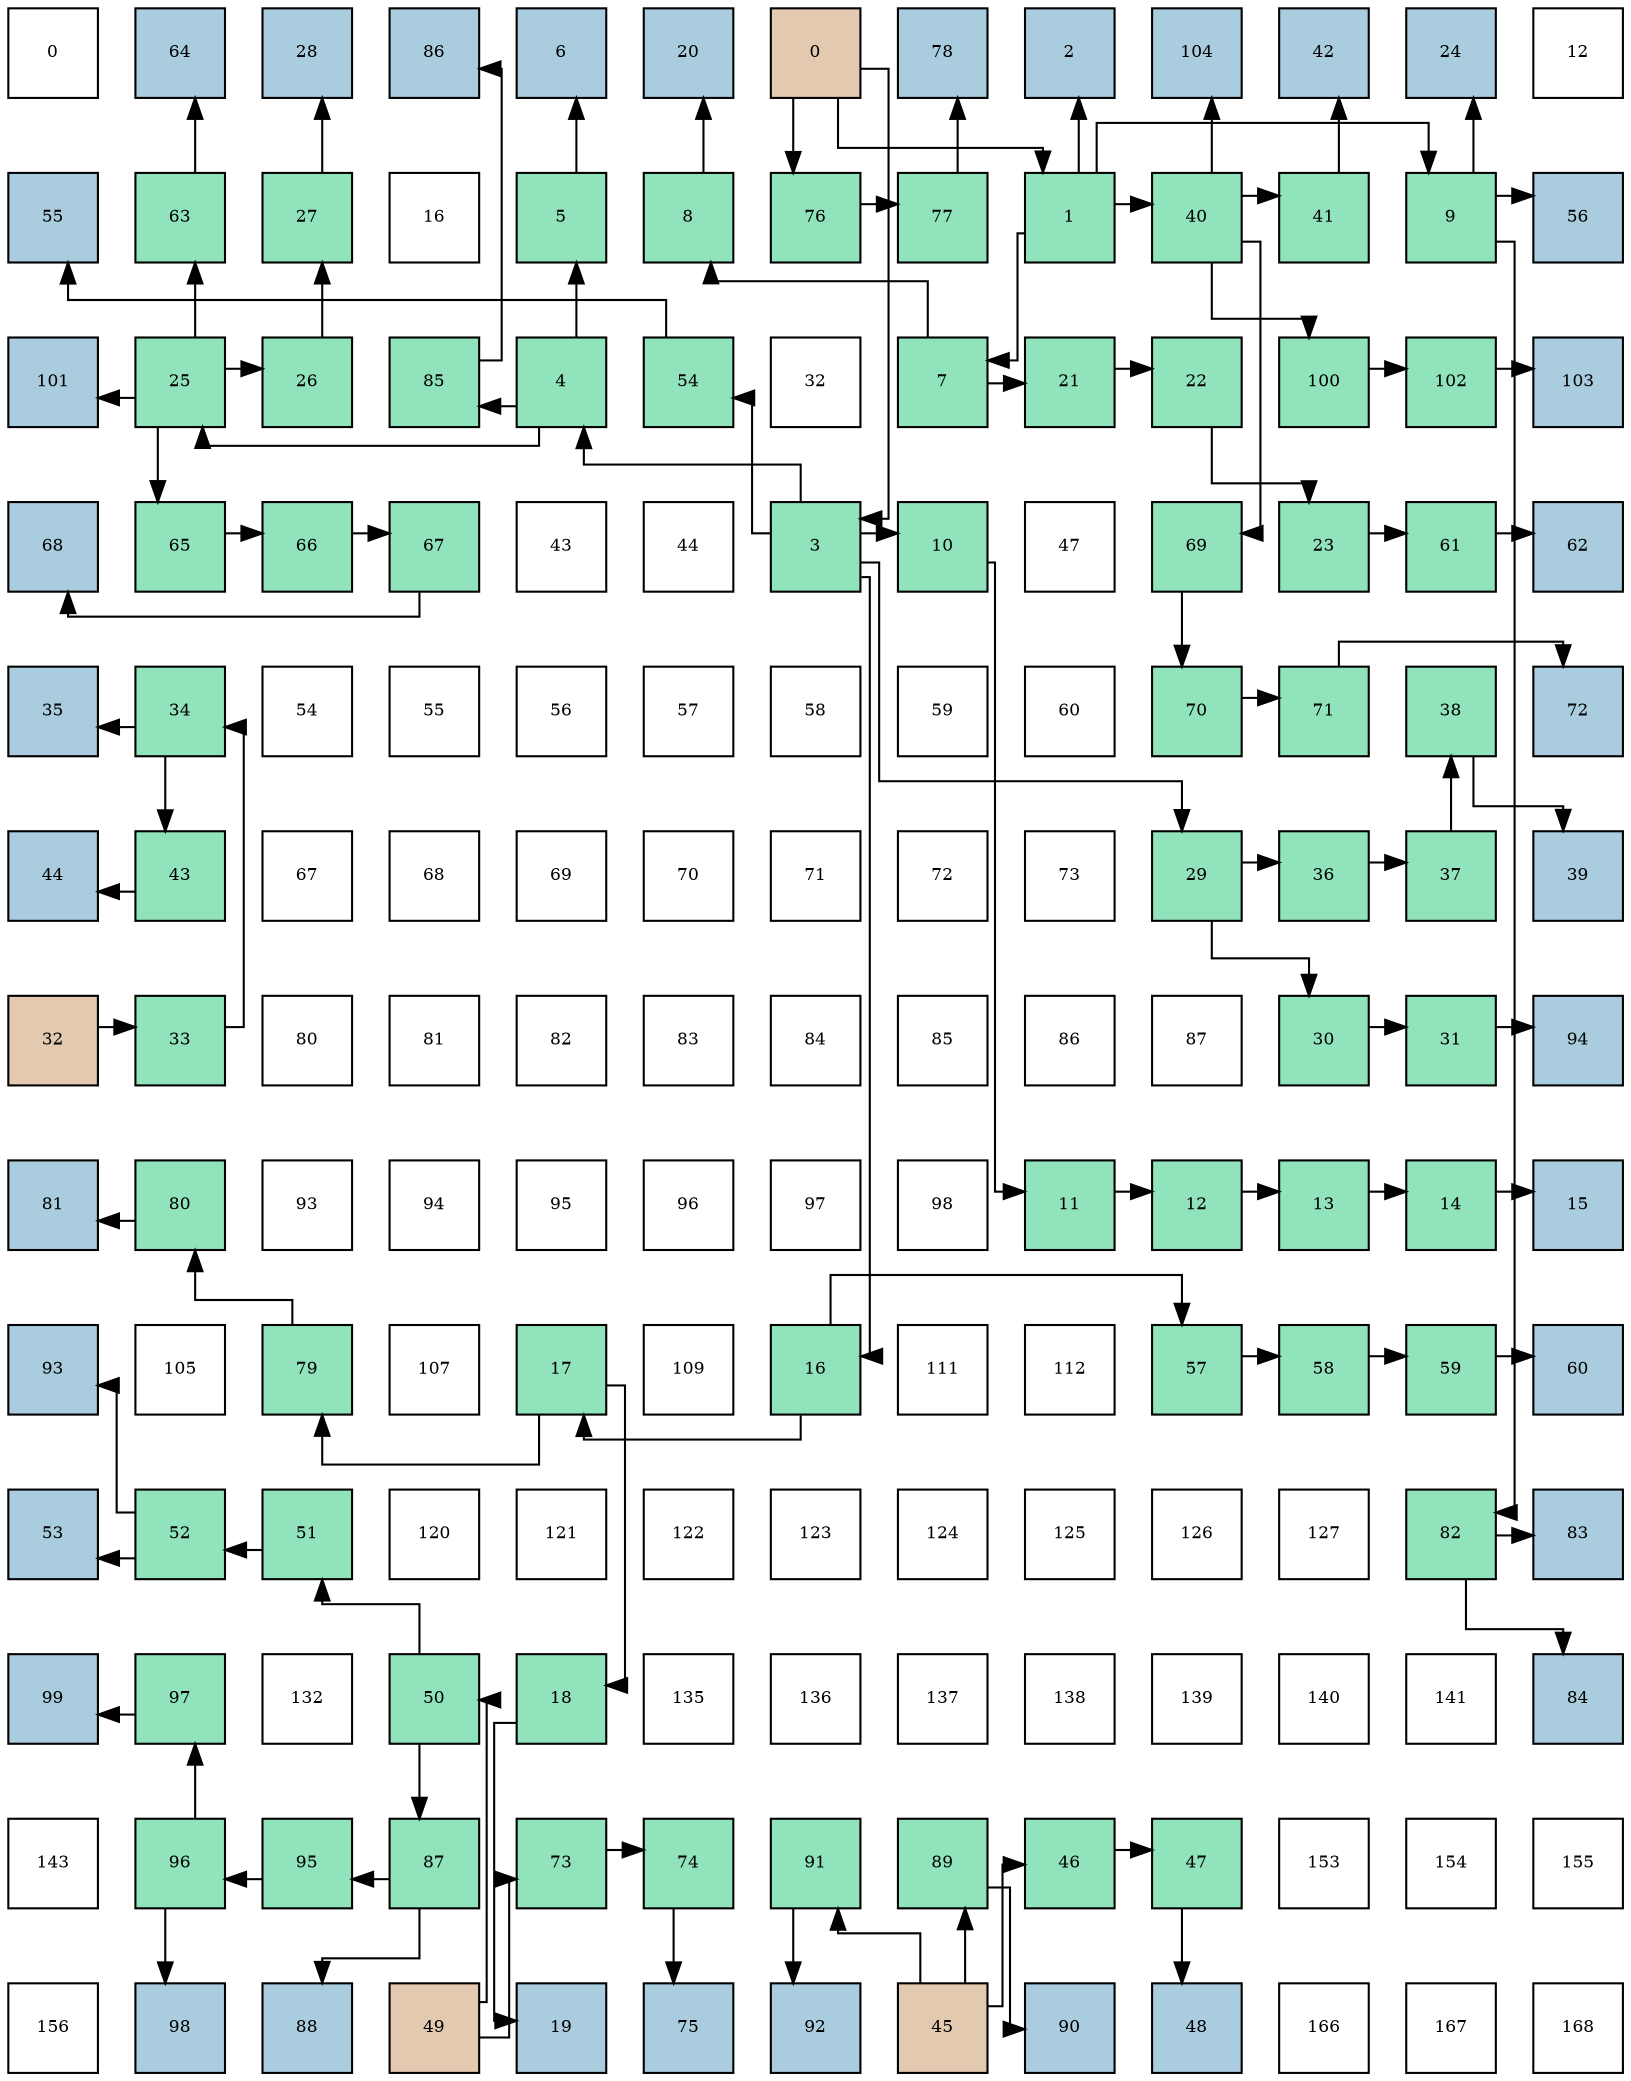digraph layout{
 rankdir=TB;
 splines=ortho;
 node [style=filled shape=square fixedsize=true width=0.6];
0[label="0", fontsize=8, fillcolor="#ffffff"];
1[label="64", fontsize=8, fillcolor="#a9ccde"];
2[label="28", fontsize=8, fillcolor="#a9ccde"];
3[label="86", fontsize=8, fillcolor="#a9ccde"];
4[label="6", fontsize=8, fillcolor="#a9ccde"];
5[label="20", fontsize=8, fillcolor="#a9ccde"];
6[label="0", fontsize=8, fillcolor="#e3c9af"];
7[label="78", fontsize=8, fillcolor="#a9ccde"];
8[label="2", fontsize=8, fillcolor="#a9ccde"];
9[label="104", fontsize=8, fillcolor="#a9ccde"];
10[label="42", fontsize=8, fillcolor="#a9ccde"];
11[label="24", fontsize=8, fillcolor="#a9ccde"];
12[label="12", fontsize=8, fillcolor="#ffffff"];
13[label="55", fontsize=8, fillcolor="#a9ccde"];
14[label="63", fontsize=8, fillcolor="#91e3bb"];
15[label="27", fontsize=8, fillcolor="#91e3bb"];
16[label="16", fontsize=8, fillcolor="#ffffff"];
17[label="5", fontsize=8, fillcolor="#91e3bb"];
18[label="8", fontsize=8, fillcolor="#91e3bb"];
19[label="76", fontsize=8, fillcolor="#91e3bb"];
20[label="77", fontsize=8, fillcolor="#91e3bb"];
21[label="1", fontsize=8, fillcolor="#91e3bb"];
22[label="40", fontsize=8, fillcolor="#91e3bb"];
23[label="41", fontsize=8, fillcolor="#91e3bb"];
24[label="9", fontsize=8, fillcolor="#91e3bb"];
25[label="56", fontsize=8, fillcolor="#a9ccde"];
26[label="101", fontsize=8, fillcolor="#a9ccde"];
27[label="25", fontsize=8, fillcolor="#91e3bb"];
28[label="26", fontsize=8, fillcolor="#91e3bb"];
29[label="85", fontsize=8, fillcolor="#91e3bb"];
30[label="4", fontsize=8, fillcolor="#91e3bb"];
31[label="54", fontsize=8, fillcolor="#91e3bb"];
32[label="32", fontsize=8, fillcolor="#ffffff"];
33[label="7", fontsize=8, fillcolor="#91e3bb"];
34[label="21", fontsize=8, fillcolor="#91e3bb"];
35[label="22", fontsize=8, fillcolor="#91e3bb"];
36[label="100", fontsize=8, fillcolor="#91e3bb"];
37[label="102", fontsize=8, fillcolor="#91e3bb"];
38[label="103", fontsize=8, fillcolor="#a9ccde"];
39[label="68", fontsize=8, fillcolor="#a9ccde"];
40[label="65", fontsize=8, fillcolor="#91e3bb"];
41[label="66", fontsize=8, fillcolor="#91e3bb"];
42[label="67", fontsize=8, fillcolor="#91e3bb"];
43[label="43", fontsize=8, fillcolor="#ffffff"];
44[label="44", fontsize=8, fillcolor="#ffffff"];
45[label="3", fontsize=8, fillcolor="#91e3bb"];
46[label="10", fontsize=8, fillcolor="#91e3bb"];
47[label="47", fontsize=8, fillcolor="#ffffff"];
48[label="69", fontsize=8, fillcolor="#91e3bb"];
49[label="23", fontsize=8, fillcolor="#91e3bb"];
50[label="61", fontsize=8, fillcolor="#91e3bb"];
51[label="62", fontsize=8, fillcolor="#a9ccde"];
52[label="35", fontsize=8, fillcolor="#a9ccde"];
53[label="34", fontsize=8, fillcolor="#91e3bb"];
54[label="54", fontsize=8, fillcolor="#ffffff"];
55[label="55", fontsize=8, fillcolor="#ffffff"];
56[label="56", fontsize=8, fillcolor="#ffffff"];
57[label="57", fontsize=8, fillcolor="#ffffff"];
58[label="58", fontsize=8, fillcolor="#ffffff"];
59[label="59", fontsize=8, fillcolor="#ffffff"];
60[label="60", fontsize=8, fillcolor="#ffffff"];
61[label="70", fontsize=8, fillcolor="#91e3bb"];
62[label="71", fontsize=8, fillcolor="#91e3bb"];
63[label="38", fontsize=8, fillcolor="#91e3bb"];
64[label="72", fontsize=8, fillcolor="#a9ccde"];
65[label="44", fontsize=8, fillcolor="#a9ccde"];
66[label="43", fontsize=8, fillcolor="#91e3bb"];
67[label="67", fontsize=8, fillcolor="#ffffff"];
68[label="68", fontsize=8, fillcolor="#ffffff"];
69[label="69", fontsize=8, fillcolor="#ffffff"];
70[label="70", fontsize=8, fillcolor="#ffffff"];
71[label="71", fontsize=8, fillcolor="#ffffff"];
72[label="72", fontsize=8, fillcolor="#ffffff"];
73[label="73", fontsize=8, fillcolor="#ffffff"];
74[label="29", fontsize=8, fillcolor="#91e3bb"];
75[label="36", fontsize=8, fillcolor="#91e3bb"];
76[label="37", fontsize=8, fillcolor="#91e3bb"];
77[label="39", fontsize=8, fillcolor="#a9ccde"];
78[label="32", fontsize=8, fillcolor="#e3c9af"];
79[label="33", fontsize=8, fillcolor="#91e3bb"];
80[label="80", fontsize=8, fillcolor="#ffffff"];
81[label="81", fontsize=8, fillcolor="#ffffff"];
82[label="82", fontsize=8, fillcolor="#ffffff"];
83[label="83", fontsize=8, fillcolor="#ffffff"];
84[label="84", fontsize=8, fillcolor="#ffffff"];
85[label="85", fontsize=8, fillcolor="#ffffff"];
86[label="86", fontsize=8, fillcolor="#ffffff"];
87[label="87", fontsize=8, fillcolor="#ffffff"];
88[label="30", fontsize=8, fillcolor="#91e3bb"];
89[label="31", fontsize=8, fillcolor="#91e3bb"];
90[label="94", fontsize=8, fillcolor="#a9ccde"];
91[label="81", fontsize=8, fillcolor="#a9ccde"];
92[label="80", fontsize=8, fillcolor="#91e3bb"];
93[label="93", fontsize=8, fillcolor="#ffffff"];
94[label="94", fontsize=8, fillcolor="#ffffff"];
95[label="95", fontsize=8, fillcolor="#ffffff"];
96[label="96", fontsize=8, fillcolor="#ffffff"];
97[label="97", fontsize=8, fillcolor="#ffffff"];
98[label="98", fontsize=8, fillcolor="#ffffff"];
99[label="11", fontsize=8, fillcolor="#91e3bb"];
100[label="12", fontsize=8, fillcolor="#91e3bb"];
101[label="13", fontsize=8, fillcolor="#91e3bb"];
102[label="14", fontsize=8, fillcolor="#91e3bb"];
103[label="15", fontsize=8, fillcolor="#a9ccde"];
104[label="93", fontsize=8, fillcolor="#a9ccde"];
105[label="105", fontsize=8, fillcolor="#ffffff"];
106[label="79", fontsize=8, fillcolor="#91e3bb"];
107[label="107", fontsize=8, fillcolor="#ffffff"];
108[label="17", fontsize=8, fillcolor="#91e3bb"];
109[label="109", fontsize=8, fillcolor="#ffffff"];
110[label="16", fontsize=8, fillcolor="#91e3bb"];
111[label="111", fontsize=8, fillcolor="#ffffff"];
112[label="112", fontsize=8, fillcolor="#ffffff"];
113[label="57", fontsize=8, fillcolor="#91e3bb"];
114[label="58", fontsize=8, fillcolor="#91e3bb"];
115[label="59", fontsize=8, fillcolor="#91e3bb"];
116[label="60", fontsize=8, fillcolor="#a9ccde"];
117[label="53", fontsize=8, fillcolor="#a9ccde"];
118[label="52", fontsize=8, fillcolor="#91e3bb"];
119[label="51", fontsize=8, fillcolor="#91e3bb"];
120[label="120", fontsize=8, fillcolor="#ffffff"];
121[label="121", fontsize=8, fillcolor="#ffffff"];
122[label="122", fontsize=8, fillcolor="#ffffff"];
123[label="123", fontsize=8, fillcolor="#ffffff"];
124[label="124", fontsize=8, fillcolor="#ffffff"];
125[label="125", fontsize=8, fillcolor="#ffffff"];
126[label="126", fontsize=8, fillcolor="#ffffff"];
127[label="127", fontsize=8, fillcolor="#ffffff"];
128[label="82", fontsize=8, fillcolor="#91e3bb"];
129[label="83", fontsize=8, fillcolor="#a9ccde"];
130[label="99", fontsize=8, fillcolor="#a9ccde"];
131[label="97", fontsize=8, fillcolor="#91e3bb"];
132[label="132", fontsize=8, fillcolor="#ffffff"];
133[label="50", fontsize=8, fillcolor="#91e3bb"];
134[label="18", fontsize=8, fillcolor="#91e3bb"];
135[label="135", fontsize=8, fillcolor="#ffffff"];
136[label="136", fontsize=8, fillcolor="#ffffff"];
137[label="137", fontsize=8, fillcolor="#ffffff"];
138[label="138", fontsize=8, fillcolor="#ffffff"];
139[label="139", fontsize=8, fillcolor="#ffffff"];
140[label="140", fontsize=8, fillcolor="#ffffff"];
141[label="141", fontsize=8, fillcolor="#ffffff"];
142[label="84", fontsize=8, fillcolor="#a9ccde"];
143[label="143", fontsize=8, fillcolor="#ffffff"];
144[label="96", fontsize=8, fillcolor="#91e3bb"];
145[label="95", fontsize=8, fillcolor="#91e3bb"];
146[label="87", fontsize=8, fillcolor="#91e3bb"];
147[label="73", fontsize=8, fillcolor="#91e3bb"];
148[label="74", fontsize=8, fillcolor="#91e3bb"];
149[label="91", fontsize=8, fillcolor="#91e3bb"];
150[label="89", fontsize=8, fillcolor="#91e3bb"];
151[label="46", fontsize=8, fillcolor="#91e3bb"];
152[label="47", fontsize=8, fillcolor="#91e3bb"];
153[label="153", fontsize=8, fillcolor="#ffffff"];
154[label="154", fontsize=8, fillcolor="#ffffff"];
155[label="155", fontsize=8, fillcolor="#ffffff"];
156[label="156", fontsize=8, fillcolor="#ffffff"];
157[label="98", fontsize=8, fillcolor="#a9ccde"];
158[label="88", fontsize=8, fillcolor="#a9ccde"];
159[label="49", fontsize=8, fillcolor="#e3c9af"];
160[label="19", fontsize=8, fillcolor="#a9ccde"];
161[label="75", fontsize=8, fillcolor="#a9ccde"];
162[label="92", fontsize=8, fillcolor="#a9ccde"];
163[label="45", fontsize=8, fillcolor="#e3c9af"];
164[label="90", fontsize=8, fillcolor="#a9ccde"];
165[label="48", fontsize=8, fillcolor="#a9ccde"];
166[label="166", fontsize=8, fillcolor="#ffffff"];
167[label="167", fontsize=8, fillcolor="#ffffff"];
168[label="168", fontsize=8, fillcolor="#ffffff"];
edge [constraint=false, style=vis];6 -> 21;
6 -> 45;
6 -> 19;
21 -> 8;
21 -> 33;
21 -> 24;
21 -> 22;
45 -> 30;
45 -> 46;
45 -> 110;
45 -> 74;
45 -> 31;
30 -> 17;
30 -> 27;
30 -> 29;
17 -> 4;
33 -> 18;
33 -> 34;
18 -> 5;
24 -> 11;
24 -> 25;
24 -> 128;
46 -> 99;
99 -> 100;
100 -> 101;
101 -> 102;
102 -> 103;
110 -> 108;
110 -> 113;
108 -> 134;
108 -> 106;
134 -> 160;
34 -> 35;
35 -> 49;
49 -> 50;
27 -> 28;
27 -> 14;
27 -> 40;
27 -> 26;
28 -> 15;
15 -> 2;
74 -> 88;
74 -> 75;
88 -> 89;
89 -> 90;
78 -> 79;
79 -> 53;
53 -> 52;
53 -> 66;
75 -> 76;
76 -> 63;
63 -> 77;
22 -> 23;
22 -> 48;
22 -> 36;
22 -> 9;
23 -> 10;
66 -> 65;
163 -> 151;
163 -> 150;
163 -> 149;
151 -> 152;
152 -> 165;
159 -> 133;
159 -> 147;
133 -> 119;
133 -> 146;
119 -> 118;
118 -> 117;
118 -> 104;
31 -> 13;
113 -> 114;
114 -> 115;
115 -> 116;
50 -> 51;
14 -> 1;
40 -> 41;
41 -> 42;
42 -> 39;
48 -> 61;
61 -> 62;
62 -> 64;
147 -> 148;
148 -> 161;
19 -> 20;
20 -> 7;
106 -> 92;
92 -> 91;
128 -> 129;
128 -> 142;
29 -> 3;
146 -> 158;
146 -> 145;
150 -> 164;
149 -> 162;
145 -> 144;
144 -> 131;
144 -> 157;
131 -> 130;
36 -> 37;
37 -> 38;
edge [constraint=true, style=invis];
0 -> 13 -> 26 -> 39 -> 52 -> 65 -> 78 -> 91 -> 104 -> 117 -> 130 -> 143 -> 156;
1 -> 14 -> 27 -> 40 -> 53 -> 66 -> 79 -> 92 -> 105 -> 118 -> 131 -> 144 -> 157;
2 -> 15 -> 28 -> 41 -> 54 -> 67 -> 80 -> 93 -> 106 -> 119 -> 132 -> 145 -> 158;
3 -> 16 -> 29 -> 42 -> 55 -> 68 -> 81 -> 94 -> 107 -> 120 -> 133 -> 146 -> 159;
4 -> 17 -> 30 -> 43 -> 56 -> 69 -> 82 -> 95 -> 108 -> 121 -> 134 -> 147 -> 160;
5 -> 18 -> 31 -> 44 -> 57 -> 70 -> 83 -> 96 -> 109 -> 122 -> 135 -> 148 -> 161;
6 -> 19 -> 32 -> 45 -> 58 -> 71 -> 84 -> 97 -> 110 -> 123 -> 136 -> 149 -> 162;
7 -> 20 -> 33 -> 46 -> 59 -> 72 -> 85 -> 98 -> 111 -> 124 -> 137 -> 150 -> 163;
8 -> 21 -> 34 -> 47 -> 60 -> 73 -> 86 -> 99 -> 112 -> 125 -> 138 -> 151 -> 164;
9 -> 22 -> 35 -> 48 -> 61 -> 74 -> 87 -> 100 -> 113 -> 126 -> 139 -> 152 -> 165;
10 -> 23 -> 36 -> 49 -> 62 -> 75 -> 88 -> 101 -> 114 -> 127 -> 140 -> 153 -> 166;
11 -> 24 -> 37 -> 50 -> 63 -> 76 -> 89 -> 102 -> 115 -> 128 -> 141 -> 154 -> 167;
12 -> 25 -> 38 -> 51 -> 64 -> 77 -> 90 -> 103 -> 116 -> 129 -> 142 -> 155 -> 168;
rank = same {0 -> 1 -> 2 -> 3 -> 4 -> 5 -> 6 -> 7 -> 8 -> 9 -> 10 -> 11 -> 12};
rank = same {13 -> 14 -> 15 -> 16 -> 17 -> 18 -> 19 -> 20 -> 21 -> 22 -> 23 -> 24 -> 25};
rank = same {26 -> 27 -> 28 -> 29 -> 30 -> 31 -> 32 -> 33 -> 34 -> 35 -> 36 -> 37 -> 38};
rank = same {39 -> 40 -> 41 -> 42 -> 43 -> 44 -> 45 -> 46 -> 47 -> 48 -> 49 -> 50 -> 51};
rank = same {52 -> 53 -> 54 -> 55 -> 56 -> 57 -> 58 -> 59 -> 60 -> 61 -> 62 -> 63 -> 64};
rank = same {65 -> 66 -> 67 -> 68 -> 69 -> 70 -> 71 -> 72 -> 73 -> 74 -> 75 -> 76 -> 77};
rank = same {78 -> 79 -> 80 -> 81 -> 82 -> 83 -> 84 -> 85 -> 86 -> 87 -> 88 -> 89 -> 90};
rank = same {91 -> 92 -> 93 -> 94 -> 95 -> 96 -> 97 -> 98 -> 99 -> 100 -> 101 -> 102 -> 103};
rank = same {104 -> 105 -> 106 -> 107 -> 108 -> 109 -> 110 -> 111 -> 112 -> 113 -> 114 -> 115 -> 116};
rank = same {117 -> 118 -> 119 -> 120 -> 121 -> 122 -> 123 -> 124 -> 125 -> 126 -> 127 -> 128 -> 129};
rank = same {130 -> 131 -> 132 -> 133 -> 134 -> 135 -> 136 -> 137 -> 138 -> 139 -> 140 -> 141 -> 142};
rank = same {143 -> 144 -> 145 -> 146 -> 147 -> 148 -> 149 -> 150 -> 151 -> 152 -> 153 -> 154 -> 155};
rank = same {156 -> 157 -> 158 -> 159 -> 160 -> 161 -> 162 -> 163 -> 164 -> 165 -> 166 -> 167 -> 168};
}